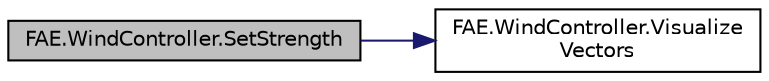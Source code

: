 digraph "FAE.WindController.SetStrength"
{
  edge [fontname="Helvetica",fontsize="10",labelfontname="Helvetica",labelfontsize="10"];
  node [fontname="Helvetica",fontsize="10",shape=record];
  rankdir="LR";
  Node0 [label="FAE.WindController.SetStrength",height=0.2,width=0.4,color="black", fillcolor="grey75", style="filled", fontcolor="black"];
  Node0 -> Node1 [color="midnightblue",fontsize="10",style="solid",fontname="Helvetica"];
  Node1 [label="FAE.WindController.Visualize\lVectors",height=0.2,width=0.4,color="black", fillcolor="white", style="filled",URL="$class_f_a_e_1_1_wind_controller.html#acf9474bc774f5372fd0ed8b8e9134257",tooltip="Toggles the visualization of the wind vectors on all shaders that feature wind animations ..."];
}

